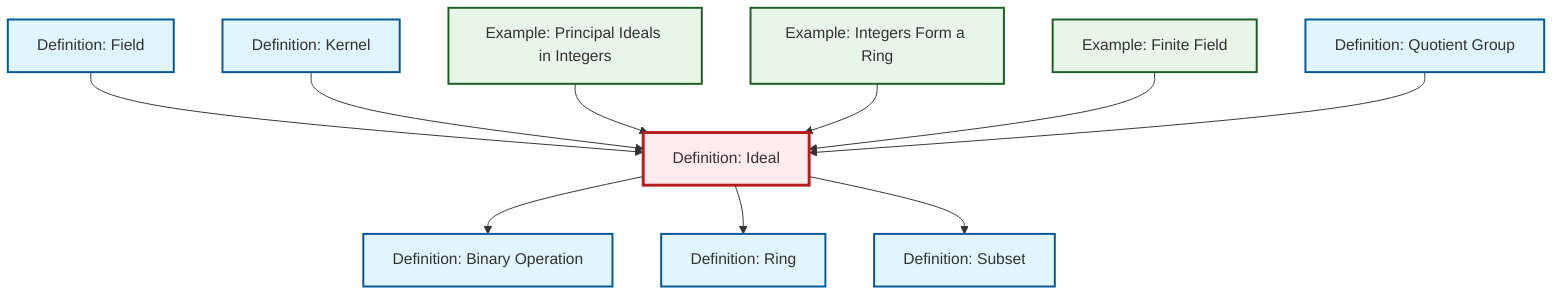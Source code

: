 graph TD
    classDef definition fill:#e1f5fe,stroke:#01579b,stroke-width:2px
    classDef theorem fill:#f3e5f5,stroke:#4a148c,stroke-width:2px
    classDef axiom fill:#fff3e0,stroke:#e65100,stroke-width:2px
    classDef example fill:#e8f5e9,stroke:#1b5e20,stroke-width:2px
    classDef current fill:#ffebee,stroke:#b71c1c,stroke-width:3px
    ex-integers-ring["Example: Integers Form a Ring"]:::example
    ex-principal-ideal["Example: Principal Ideals in Integers"]:::example
    def-binary-operation["Definition: Binary Operation"]:::definition
    def-kernel["Definition: Kernel"]:::definition
    ex-finite-field["Example: Finite Field"]:::example
    def-quotient-group["Definition: Quotient Group"]:::definition
    def-ideal["Definition: Ideal"]:::definition
    def-ring["Definition: Ring"]:::definition
    def-field["Definition: Field"]:::definition
    def-subset["Definition: Subset"]:::definition
    def-field --> def-ideal
    def-kernel --> def-ideal
    ex-principal-ideal --> def-ideal
    def-ideal --> def-binary-operation
    def-ideal --> def-ring
    ex-integers-ring --> def-ideal
    def-ideal --> def-subset
    ex-finite-field --> def-ideal
    def-quotient-group --> def-ideal
    class def-ideal current